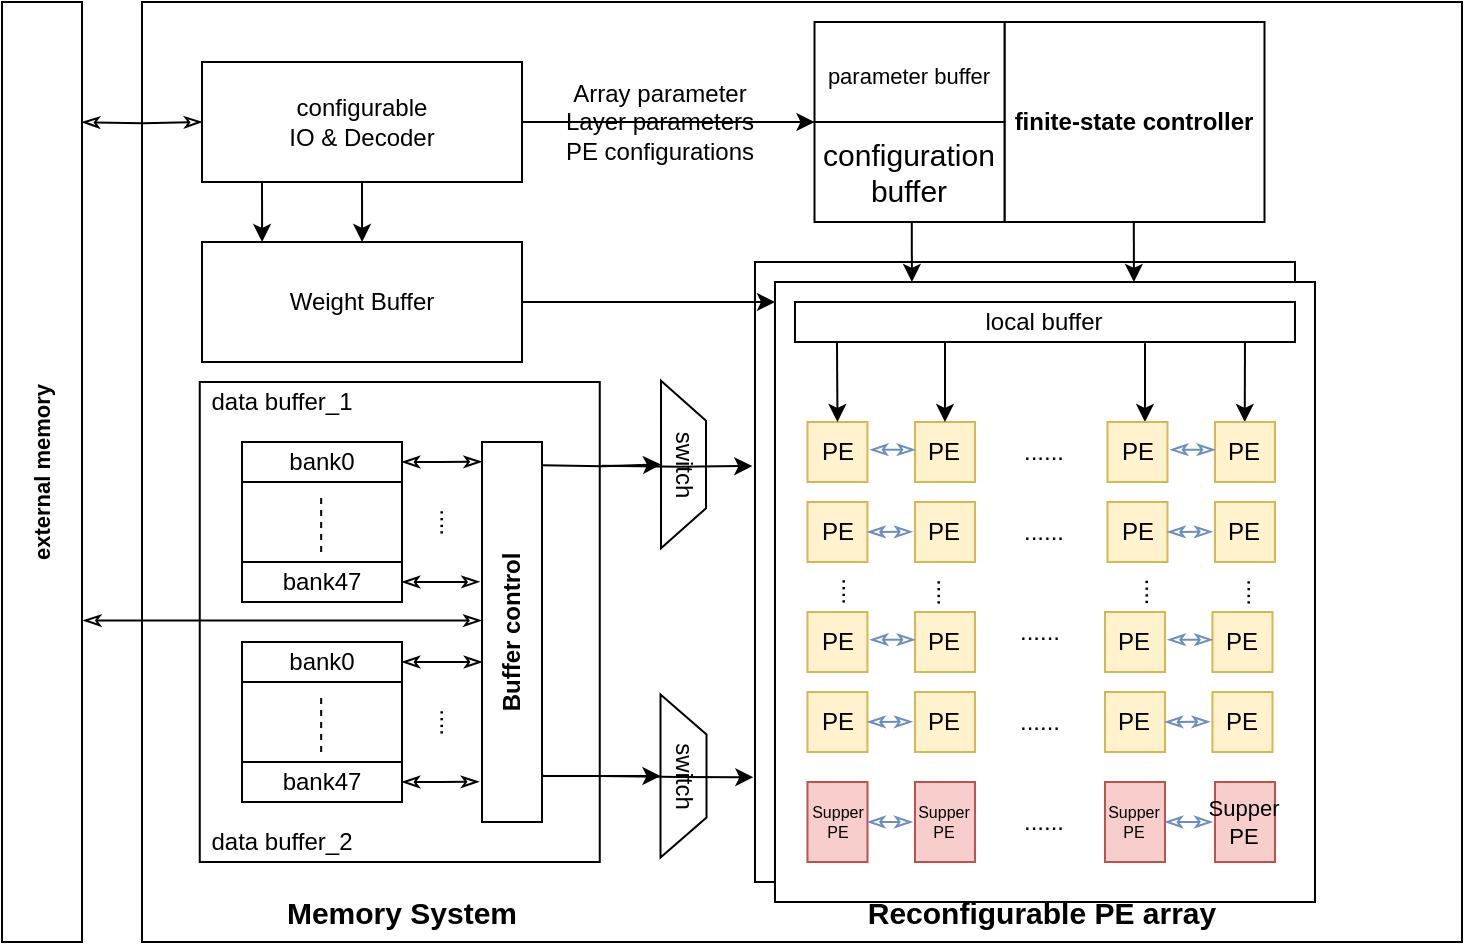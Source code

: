 <mxfile version="20.0.1" type="github">
  <diagram name="Page-1" id="099fd60b-425b-db50-ffb0-6b813814b670">
    <mxGraphModel dx="813" dy="454" grid="1" gridSize="10" guides="1" tooltips="1" connect="1" arrows="1" fold="1" page="1" pageScale="1" pageWidth="850" pageHeight="1100" background="none" math="0" shadow="0">
      <root>
        <mxCell id="0" />
        <mxCell id="1" parent="0" />
        <mxCell id="YWGqaz6Da9Mq3yNSdDmz-1" value="" style="rounded=0;whiteSpace=wrap;html=1;fontSize=11;" parent="1" vertex="1">
          <mxGeometry x="446.25" y="50" width="220" height="100" as="geometry" />
        </mxCell>
        <mxCell id="YWGqaz6Da9Mq3yNSdDmz-2" value="" style="rounded=0;whiteSpace=wrap;html=1;fontSize=11;" parent="1" vertex="1">
          <mxGeometry x="110" y="40" width="660" height="470" as="geometry" />
        </mxCell>
        <mxCell id="YWGqaz6Da9Mq3yNSdDmz-3" value="" style="rounded=0;whiteSpace=wrap;html=1;fontSize=8;" parent="1" vertex="1">
          <mxGeometry x="416.49" y="170" width="270" height="310" as="geometry" />
        </mxCell>
        <mxCell id="YWGqaz6Da9Mq3yNSdDmz-4" style="edgeStyle=orthogonalEdgeStyle;rounded=0;orthogonalLoop=1;jettySize=auto;html=1;exitX=1;exitY=0.5;exitDx=0;exitDy=0;entryX=0;entryY=0.5;entryDx=0;entryDy=0;fontSize=11;" parent="1" source="YWGqaz6Da9Mq3yNSdDmz-5" target="YWGqaz6Da9Mq3yNSdDmz-1" edge="1">
          <mxGeometry relative="1" as="geometry" />
        </mxCell>
        <mxCell id="YWGqaz6Da9Mq3yNSdDmz-5" value="configurable&lt;br&gt;IO &amp;amp; Decoder" style="rounded=0;whiteSpace=wrap;html=1;" parent="1" vertex="1">
          <mxGeometry x="140" y="70" width="160" height="60" as="geometry" />
        </mxCell>
        <mxCell id="YWGqaz6Da9Mq3yNSdDmz-6" value="Weight Buffer" style="rounded=0;whiteSpace=wrap;html=1;" parent="1" vertex="1">
          <mxGeometry x="140" y="160" width="160" height="60" as="geometry" />
        </mxCell>
        <mxCell id="YWGqaz6Da9Mq3yNSdDmz-7" value="" style="rounded=0;whiteSpace=wrap;html=1;" parent="1" vertex="1">
          <mxGeometry x="138.88" y="230" width="200" height="240" as="geometry" />
        </mxCell>
        <mxCell id="YWGqaz6Da9Mq3yNSdDmz-8" value="&lt;b&gt;finite-state controller&lt;/b&gt;" style="rounded=0;whiteSpace=wrap;html=1;" parent="1" vertex="1">
          <mxGeometry x="541.25" y="50" width="130" height="100" as="geometry" />
        </mxCell>
        <mxCell id="YWGqaz6Da9Mq3yNSdDmz-9" value="data buffer_1" style="text;html=1;strokeColor=none;fillColor=none;align=center;verticalAlign=middle;whiteSpace=wrap;rounded=0;" parent="1" vertex="1">
          <mxGeometry x="140" y="230" width="80" height="20" as="geometry" />
        </mxCell>
        <mxCell id="YWGqaz6Da9Mq3yNSdDmz-10" value="data buffer_2" style="text;html=1;strokeColor=none;fillColor=none;align=center;verticalAlign=middle;whiteSpace=wrap;rounded=0;" parent="1" vertex="1">
          <mxGeometry x="140" y="450" width="80" height="20" as="geometry" />
        </mxCell>
        <mxCell id="YWGqaz6Da9Mq3yNSdDmz-11" value="" style="whiteSpace=wrap;html=1;aspect=fixed;" parent="1" vertex="1">
          <mxGeometry x="160" y="260" width="80" height="80" as="geometry" />
        </mxCell>
        <mxCell id="yQk3hiWffTR-9DjD8e01-60" value="" style="edgeStyle=orthogonalEdgeStyle;rounded=0;orthogonalLoop=1;jettySize=auto;html=1;fontSize=11;startArrow=classicThin;startFill=0;endArrow=classicThin;endFill=0;entryX=-0.005;entryY=0.948;entryDx=0;entryDy=0;entryPerimeter=0;" edge="1" parent="1" source="YWGqaz6Da9Mq3yNSdDmz-12" target="YWGqaz6Da9Mq3yNSdDmz-19">
          <mxGeometry relative="1" as="geometry" />
        </mxCell>
        <mxCell id="YWGqaz6Da9Mq3yNSdDmz-12" value="bank0" style="rounded=0;whiteSpace=wrap;html=1;" parent="1" vertex="1">
          <mxGeometry x="160" y="260" width="80" height="20" as="geometry" />
        </mxCell>
        <mxCell id="yQk3hiWffTR-9DjD8e01-58" value="" style="edgeStyle=orthogonalEdgeStyle;rounded=0;orthogonalLoop=1;jettySize=auto;html=1;fontSize=11;startArrow=classicThin;startFill=0;endArrow=classicThin;endFill=0;entryX=-0.041;entryY=0.632;entryDx=0;entryDy=0;entryPerimeter=0;" edge="1" parent="1" source="YWGqaz6Da9Mq3yNSdDmz-13" target="YWGqaz6Da9Mq3yNSdDmz-19">
          <mxGeometry relative="1" as="geometry" />
        </mxCell>
        <mxCell id="YWGqaz6Da9Mq3yNSdDmz-13" value="bank47" style="rounded=0;whiteSpace=wrap;html=1;" parent="1" vertex="1">
          <mxGeometry x="160" y="320" width="80" height="20" as="geometry" />
        </mxCell>
        <mxCell id="YWGqaz6Da9Mq3yNSdDmz-14" value="" style="endArrow=none;dashed=1;html=1;rounded=0;" parent="1" edge="1">
          <mxGeometry width="50" height="50" relative="1" as="geometry">
            <mxPoint x="199.58" y="315" as="sourcePoint" />
            <mxPoint x="199.58" y="285" as="targetPoint" />
          </mxGeometry>
        </mxCell>
        <mxCell id="YWGqaz6Da9Mq3yNSdDmz-15" value="" style="whiteSpace=wrap;html=1;aspect=fixed;" parent="1" vertex="1">
          <mxGeometry x="160" y="360" width="80" height="80" as="geometry" />
        </mxCell>
        <mxCell id="yQk3hiWffTR-9DjD8e01-59" value="" style="edgeStyle=orthogonalEdgeStyle;rounded=0;orthogonalLoop=1;jettySize=auto;html=1;fontSize=11;startArrow=classicThin;startFill=0;endArrow=classicThin;endFill=0;" edge="1" parent="1" source="YWGqaz6Da9Mq3yNSdDmz-16" target="YWGqaz6Da9Mq3yNSdDmz-19">
          <mxGeometry relative="1" as="geometry">
            <Array as="points">
              <mxPoint x="280" y="370" />
              <mxPoint x="280" y="370" />
            </Array>
          </mxGeometry>
        </mxCell>
        <mxCell id="YWGqaz6Da9Mq3yNSdDmz-16" value="bank0" style="rounded=0;whiteSpace=wrap;html=1;" parent="1" vertex="1">
          <mxGeometry x="160" y="360" width="80" height="20" as="geometry" />
        </mxCell>
        <mxCell id="yQk3hiWffTR-9DjD8e01-57" value="" style="edgeStyle=orthogonalEdgeStyle;rounded=0;orthogonalLoop=1;jettySize=auto;html=1;fontSize=11;startArrow=classicThin;startFill=0;endArrow=classicThin;endFill=0;entryX=-0.05;entryY=0.106;entryDx=0;entryDy=0;entryPerimeter=0;" edge="1" parent="1" source="YWGqaz6Da9Mq3yNSdDmz-17" target="YWGqaz6Da9Mq3yNSdDmz-19">
          <mxGeometry relative="1" as="geometry" />
        </mxCell>
        <mxCell id="YWGqaz6Da9Mq3yNSdDmz-17" value="bank47" style="rounded=0;whiteSpace=wrap;html=1;" parent="1" vertex="1">
          <mxGeometry x="160" y="420" width="80" height="20" as="geometry" />
        </mxCell>
        <mxCell id="YWGqaz6Da9Mq3yNSdDmz-18" value="" style="endArrow=none;dashed=1;html=1;rounded=0;" parent="1" edge="1">
          <mxGeometry width="50" height="50" relative="1" as="geometry">
            <mxPoint x="199.58" y="415" as="sourcePoint" />
            <mxPoint x="199.58" y="385" as="targetPoint" />
          </mxGeometry>
        </mxCell>
        <mxCell id="YWGqaz6Da9Mq3yNSdDmz-19" value="Buffer control" style="rounded=0;whiteSpace=wrap;html=1;flipV=1;horizontal=0;fontStyle=1" parent="1" vertex="1">
          <mxGeometry x="280" y="260" width="30" height="190" as="geometry" />
        </mxCell>
        <mxCell id="YWGqaz6Da9Mq3yNSdDmz-20" value="switch" style="shape=trapezoid;perimeter=trapezoidPerimeter;whiteSpace=wrap;html=1;fixedSize=1;rotation=90;" parent="1" vertex="1">
          <mxGeometry x="338.88" y="260" width="83.75" height="22.5" as="geometry" />
        </mxCell>
        <mxCell id="YWGqaz6Da9Mq3yNSdDmz-21" value="switch" style="shape=trapezoid;perimeter=trapezoidPerimeter;whiteSpace=wrap;html=1;fixedSize=1;rotation=90;horizontal=1;" parent="1" vertex="1">
          <mxGeometry x="340" y="415.5" width="81.51" height="23" as="geometry" />
        </mxCell>
        <mxCell id="YWGqaz6Da9Mq3yNSdDmz-22" value="local buffer" style="rounded=0;whiteSpace=wrap;html=1;" parent="1" vertex="1">
          <mxGeometry x="426.49" y="180" width="250" height="20" as="geometry" />
        </mxCell>
        <mxCell id="YWGqaz6Da9Mq3yNSdDmz-23" value="PE" style="whiteSpace=wrap;html=1;aspect=fixed;fillColor=#fff2cc;strokeColor=#d6b656;" parent="1" vertex="1">
          <mxGeometry x="432.74" y="240" width="30" height="30" as="geometry" />
        </mxCell>
        <mxCell id="YWGqaz6Da9Mq3yNSdDmz-24" value="PE" style="whiteSpace=wrap;html=1;aspect=fixed;fillColor=#fff2cc;strokeColor=#d6b656;" parent="1" vertex="1">
          <mxGeometry x="486.49" y="240" width="30" height="30" as="geometry" />
        </mxCell>
        <mxCell id="YWGqaz6Da9Mq3yNSdDmz-27" value="PE" style="whiteSpace=wrap;html=1;aspect=fixed;fillColor=#fff2cc;strokeColor=#d6b656;" parent="1" vertex="1">
          <mxGeometry x="432.74" y="280" width="30" height="30" as="geometry" />
        </mxCell>
        <mxCell id="YWGqaz6Da9Mq3yNSdDmz-28" value="PE" style="whiteSpace=wrap;html=1;aspect=fixed;fillColor=#fff2cc;strokeColor=#d6b656;" parent="1" vertex="1">
          <mxGeometry x="486.49" y="280" width="30" height="30" as="geometry" />
        </mxCell>
        <mxCell id="YWGqaz6Da9Mq3yNSdDmz-39" value="Supper&lt;br style=&quot;font-size: 8px;&quot;&gt;PE" style="rounded=0;whiteSpace=wrap;html=1;fontSize=8;fillColor=#f8cecc;strokeColor=#b85450;" parent="1" vertex="1">
          <mxGeometry x="432.74" y="420" width="30" height="40" as="geometry" />
        </mxCell>
        <mxCell id="YWGqaz6Da9Mq3yNSdDmz-40" value="Supper&lt;br style=&quot;font-size: 8px;&quot;&gt;PE" style="rounded=0;whiteSpace=wrap;html=1;fontSize=8;fillColor=#f8cecc;strokeColor=#b85450;" parent="1" vertex="1">
          <mxGeometry x="486.49" y="420" width="30" height="40" as="geometry" />
        </mxCell>
        <mxCell id="YWGqaz6Da9Mq3yNSdDmz-41" value="Supper&lt;br style=&quot;font-size: 8px;&quot;&gt;PE" style="rounded=0;whiteSpace=wrap;html=1;fontSize=8;fillColor=#f8cecc;strokeColor=#b85450;" parent="1" vertex="1">
          <mxGeometry x="581.49" y="420" width="30" height="40" as="geometry" />
        </mxCell>
        <mxCell id="YWGqaz6Da9Mq3yNSdDmz-42" value="&lt;font style=&quot;font-size: 11px;&quot;&gt;Supper&lt;br style=&quot;font-size: 11px;&quot;&gt;PE&lt;/font&gt;" style="rounded=0;whiteSpace=wrap;html=1;fontSize=8;fillColor=#f8cecc;strokeColor=#b85450;" parent="1" vertex="1">
          <mxGeometry x="636.49" y="420" width="30" height="40" as="geometry" />
        </mxCell>
        <mxCell id="YWGqaz6Da9Mq3yNSdDmz-43" value="Reconfigurable PE array" style="text;html=1;strokeColor=none;fillColor=none;align=center;verticalAlign=middle;whiteSpace=wrap;rounded=0;fontSize=15;fontStyle=1" parent="1" vertex="1">
          <mxGeometry x="445.24" y="480" width="230" height="30" as="geometry" />
        </mxCell>
        <mxCell id="YWGqaz6Da9Mq3yNSdDmz-44" value="&lt;font style=&quot;font-size: 11px;&quot;&gt;parameter buffer&lt;/font&gt;" style="rounded=0;whiteSpace=wrap;html=1;fontSize=15;" parent="1" vertex="1">
          <mxGeometry x="446.25" y="50" width="95" height="50" as="geometry" />
        </mxCell>
        <mxCell id="YWGqaz6Da9Mq3yNSdDmz-45" value="configuration&lt;br&gt;buffer" style="rounded=0;whiteSpace=wrap;html=1;fontSize=15;" parent="1" vertex="1">
          <mxGeometry x="446.25" y="100" width="95" height="50" as="geometry" />
        </mxCell>
        <mxCell id="YWGqaz6Da9Mq3yNSdDmz-46" value="&lt;b&gt;external memory&lt;/b&gt;" style="rounded=0;whiteSpace=wrap;html=1;fontSize=11;horizontal=0;" parent="1" vertex="1">
          <mxGeometry x="40" y="40" width="40" height="470" as="geometry" />
        </mxCell>
        <mxCell id="YWGqaz6Da9Mq3yNSdDmz-47" value="Memory System" style="text;html=1;strokeColor=none;fillColor=none;align=center;verticalAlign=middle;whiteSpace=wrap;rounded=0;fontSize=15;fontStyle=1" parent="1" vertex="1">
          <mxGeometry x="140" y="480" width="200" height="30" as="geometry" />
        </mxCell>
        <mxCell id="YWGqaz6Da9Mq3yNSdDmz-48" value="" style="endArrow=classicThin;startArrow=classicThin;html=1;rounded=0;fontSize=11;exitX=0;exitY=0.5;exitDx=0;exitDy=0;entryX=1.044;entryY=0.462;entryDx=0;entryDy=0;entryPerimeter=0;startFill=0;endFill=0;fillColor=#dae8fc;strokeColor=#6c8ebf;" parent="1" target="YWGqaz6Da9Mq3yNSdDmz-23" edge="1">
          <mxGeometry width="50" height="50" relative="1" as="geometry">
            <mxPoint x="486.49" y="253.86" as="sourcePoint" />
            <mxPoint x="464.06" y="256.14" as="targetPoint" />
          </mxGeometry>
        </mxCell>
        <mxCell id="YWGqaz6Da9Mq3yNSdDmz-49" value="" style="endArrow=classicThin;startArrow=classicThin;html=1;rounded=0;fontSize=11;exitX=0;exitY=0.5;exitDx=0;exitDy=0;startFill=0;endFill=0;fillColor=#dae8fc;strokeColor=#6c8ebf;" parent="1" edge="1" target="YWGqaz6Da9Mq3yNSdDmz-27">
          <mxGeometry width="50" height="50" relative="1" as="geometry">
            <mxPoint x="485.17" y="294.92" as="sourcePoint" />
            <mxPoint x="466.49" y="294.92" as="targetPoint" />
          </mxGeometry>
        </mxCell>
        <mxCell id="YWGqaz6Da9Mq3yNSdDmz-52" value="" style="endArrow=classicThin;startArrow=classicThin;html=1;rounded=0;fontSize=11;exitX=0;exitY=0.5;exitDx=0;exitDy=0;entryX=1;entryY=0.5;entryDx=0;entryDy=0;startFill=0;endFill=0;fillColor=#dae8fc;strokeColor=#6c8ebf;" parent="1" edge="1" target="YWGqaz6Da9Mq3yNSdDmz-39">
          <mxGeometry width="50" height="50" relative="1" as="geometry">
            <mxPoint x="485.17" y="440" as="sourcePoint" />
            <mxPoint x="466.49" y="440" as="targetPoint" />
          </mxGeometry>
        </mxCell>
        <mxCell id="YWGqaz6Da9Mq3yNSdDmz-57" value="" style="endArrow=classicThin;startArrow=classicThin;html=1;rounded=0;fontSize=11;exitX=0;exitY=0.5;exitDx=0;exitDy=0;entryX=1;entryY=0.5;entryDx=0;entryDy=0;startFill=0;endFill=0;fillColor=#dae8fc;strokeColor=#6c8ebf;" parent="1" edge="1" target="YWGqaz6Da9Mq3yNSdDmz-41">
          <mxGeometry width="50" height="50" relative="1" as="geometry">
            <mxPoint x="635.17" y="440" as="sourcePoint" />
            <mxPoint x="616.49" y="440" as="targetPoint" />
          </mxGeometry>
        </mxCell>
        <mxCell id="YWGqaz6Da9Mq3yNSdDmz-58" value="" style="endArrow=classic;html=1;rounded=0;fontSize=11;entryX=0.5;entryY=0;entryDx=0;entryDy=0;" parent="1" target="YWGqaz6Da9Mq3yNSdDmz-23" edge="1">
          <mxGeometry width="50" height="50" relative="1" as="geometry">
            <mxPoint x="447.49" y="200" as="sourcePoint" />
            <mxPoint x="496.49" y="220" as="targetPoint" />
          </mxGeometry>
        </mxCell>
        <mxCell id="YWGqaz6Da9Mq3yNSdDmz-59" value="" style="endArrow=classic;html=1;rounded=0;fontSize=11;entryX=0.5;entryY=0;entryDx=0;entryDy=0;exitX=0.3;exitY=0.981;exitDx=0;exitDy=0;exitPerimeter=0;" parent="1" edge="1" target="YWGqaz6Da9Mq3yNSdDmz-24" source="YWGqaz6Da9Mq3yNSdDmz-22">
          <mxGeometry width="50" height="50" relative="1" as="geometry">
            <mxPoint x="501.49" y="200" as="sourcePoint" />
            <mxPoint x="501.3" y="229.02" as="targetPoint" />
          </mxGeometry>
        </mxCell>
        <mxCell id="YWGqaz6Da9Mq3yNSdDmz-60" value="" style="endArrow=classic;html=1;rounded=0;fontSize=11;entryX=0.5;entryY=0;entryDx=0;entryDy=0;exitX=0.7;exitY=1.029;exitDx=0;exitDy=0;exitPerimeter=0;" parent="1" edge="1" source="YWGqaz6Da9Mq3yNSdDmz-22">
          <mxGeometry width="50" height="50" relative="1" as="geometry">
            <mxPoint x="601.49" y="210" as="sourcePoint" />
            <mxPoint x="601.49" y="240" as="targetPoint" />
          </mxGeometry>
        </mxCell>
        <mxCell id="YWGqaz6Da9Mq3yNSdDmz-61" value="" style="endArrow=classic;html=1;rounded=0;fontSize=11;entryX=0.5;entryY=0;entryDx=0;entryDy=0;" parent="1" edge="1">
          <mxGeometry width="50" height="50" relative="1" as="geometry">
            <mxPoint x="651.49" y="200" as="sourcePoint" />
            <mxPoint x="651.37" y="240" as="targetPoint" />
          </mxGeometry>
        </mxCell>
        <mxCell id="yQk3hiWffTR-9DjD8e01-1" value="Array parameter&lt;br&gt;Layer parameters&lt;br&gt;PE configurations" style="text;html=1;strokeColor=none;fillColor=none;align=center;verticalAlign=middle;whiteSpace=wrap;rounded=0;" vertex="1" parent="1">
          <mxGeometry x="270" y="85" width="198" height="30" as="geometry" />
        </mxCell>
        <mxCell id="yQk3hiWffTR-9DjD8e01-2" value="" style="endArrow=classic;html=1;rounded=0;fontSize=11;entryX=0.5;entryY=0;entryDx=0;entryDy=0;" edge="1" parent="1">
          <mxGeometry width="50" height="50" relative="1" as="geometry">
            <mxPoint x="220" y="130" as="sourcePoint" />
            <mxPoint x="220.05" y="160" as="targetPoint" />
          </mxGeometry>
        </mxCell>
        <mxCell id="yQk3hiWffTR-9DjD8e01-5" value="...." style="text;html=1;strokeColor=none;fillColor=none;align=center;verticalAlign=middle;whiteSpace=wrap;rounded=0;horizontal=0;" vertex="1" parent="1">
          <mxGeometry x="438.99" y="320" width="17.5" height="10" as="geometry" />
        </mxCell>
        <mxCell id="yQk3hiWffTR-9DjD8e01-7" value="...." style="text;html=1;strokeColor=none;fillColor=none;align=center;verticalAlign=middle;whiteSpace=wrap;rounded=0;horizontal=0;" vertex="1" parent="1">
          <mxGeometry x="486.49" y="320" width="17.5" height="10" as="geometry" />
        </mxCell>
        <mxCell id="yQk3hiWffTR-9DjD8e01-8" value="...." style="text;html=1;strokeColor=none;fillColor=none;align=center;verticalAlign=middle;whiteSpace=wrap;rounded=0;horizontal=0;" vertex="1" parent="1">
          <mxGeometry x="590.24" y="320" width="17.5" height="10" as="geometry" />
        </mxCell>
        <mxCell id="yQk3hiWffTR-9DjD8e01-9" value="...." style="text;html=1;strokeColor=none;fillColor=none;align=center;verticalAlign=middle;whiteSpace=wrap;rounded=0;horizontal=0;" vertex="1" parent="1">
          <mxGeometry x="641.49" y="320" width="17.5" height="10" as="geometry" />
        </mxCell>
        <mxCell id="yQk3hiWffTR-9DjD8e01-10" value="......" style="text;html=1;strokeColor=none;fillColor=none;align=center;verticalAlign=middle;whiteSpace=wrap;rounded=0;" vertex="1" parent="1">
          <mxGeometry x="521.49" y="240" width="60" height="30" as="geometry" />
        </mxCell>
        <mxCell id="yQk3hiWffTR-9DjD8e01-11" value="......" style="text;html=1;strokeColor=none;fillColor=none;align=center;verticalAlign=middle;whiteSpace=wrap;rounded=0;" vertex="1" parent="1">
          <mxGeometry x="521.49" y="280" width="60" height="30" as="geometry" />
        </mxCell>
        <mxCell id="yQk3hiWffTR-9DjD8e01-12" value="......" style="text;html=1;strokeColor=none;fillColor=none;align=center;verticalAlign=middle;whiteSpace=wrap;rounded=0;" vertex="1" parent="1">
          <mxGeometry x="518.99" y="330" width="60" height="30" as="geometry" />
        </mxCell>
        <mxCell id="yQk3hiWffTR-9DjD8e01-13" value="......" style="text;html=1;strokeColor=none;fillColor=none;align=center;verticalAlign=middle;whiteSpace=wrap;rounded=0;" vertex="1" parent="1">
          <mxGeometry x="518.99" y="375" width="60" height="30" as="geometry" />
        </mxCell>
        <mxCell id="yQk3hiWffTR-9DjD8e01-14" value="......" style="text;html=1;strokeColor=none;fillColor=none;align=center;verticalAlign=middle;whiteSpace=wrap;rounded=0;" vertex="1" parent="1">
          <mxGeometry x="521.49" y="425" width="60" height="30" as="geometry" />
        </mxCell>
        <mxCell id="yQk3hiWffTR-9DjD8e01-15" style="edgeStyle=orthogonalEdgeStyle;rounded=0;orthogonalLoop=1;jettySize=auto;html=1;exitX=1;exitY=0.5;exitDx=0;exitDy=0;entryX=0.5;entryY=1;entryDx=0;entryDy=0;fontSize=11;" edge="1" parent="1" target="YWGqaz6Da9Mq3yNSdDmz-20">
          <mxGeometry relative="1" as="geometry">
            <mxPoint x="310" y="271.63" as="sourcePoint" />
            <mxPoint x="552.5" y="271.63" as="targetPoint" />
          </mxGeometry>
        </mxCell>
        <mxCell id="yQk3hiWffTR-9DjD8e01-16" style="edgeStyle=orthogonalEdgeStyle;rounded=0;orthogonalLoop=1;jettySize=auto;html=1;exitX=1.005;exitY=0.127;exitDx=0;exitDy=0;fontSize=11;entryX=0.5;entryY=1;entryDx=0;entryDy=0;exitPerimeter=0;" edge="1" parent="1" source="YWGqaz6Da9Mq3yNSdDmz-19" target="YWGqaz6Da9Mq3yNSdDmz-21">
          <mxGeometry relative="1" as="geometry">
            <mxPoint x="310" y="424.76" as="sourcePoint" />
            <mxPoint x="381.005" y="425" as="targetPoint" />
            <Array as="points">
              <mxPoint x="310" y="427" />
            </Array>
          </mxGeometry>
        </mxCell>
        <mxCell id="yQk3hiWffTR-9DjD8e01-17" style="edgeStyle=orthogonalEdgeStyle;rounded=0;orthogonalLoop=1;jettySize=auto;html=1;exitX=0.5;exitY=0;exitDx=0;exitDy=0;entryX=-0.005;entryY=0.329;entryDx=0;entryDy=0;fontSize=11;entryPerimeter=0;" edge="1" parent="1" target="YWGqaz6Da9Mq3yNSdDmz-3">
          <mxGeometry relative="1" as="geometry">
            <mxPoint x="339.995" y="271.87" as="sourcePoint" />
            <mxPoint x="327.495" y="281.87" as="targetPoint" />
          </mxGeometry>
        </mxCell>
        <mxCell id="yQk3hiWffTR-9DjD8e01-18" style="edgeStyle=orthogonalEdgeStyle;rounded=0;orthogonalLoop=1;jettySize=auto;html=1;entryX=-0.003;entryY=0.831;entryDx=0;entryDy=0;fontSize=11;entryPerimeter=0;exitX=0.5;exitY=0;exitDx=0;exitDy=0;" edge="1" parent="1" target="YWGqaz6Da9Mq3yNSdDmz-3">
          <mxGeometry relative="1" as="geometry">
            <mxPoint x="340.245" y="427" as="sourcePoint" />
            <mxPoint x="425.14" y="281.99" as="targetPoint" />
          </mxGeometry>
        </mxCell>
        <mxCell id="yQk3hiWffTR-9DjD8e01-19" style="edgeStyle=orthogonalEdgeStyle;rounded=0;orthogonalLoop=1;jettySize=auto;html=1;exitX=1;exitY=0.5;exitDx=0;exitDy=0;entryX=0;entryY=0.5;entryDx=0;entryDy=0;fontSize=11;" edge="1" parent="1" source="YWGqaz6Da9Mq3yNSdDmz-6" target="YWGqaz6Da9Mq3yNSdDmz-22">
          <mxGeometry relative="1" as="geometry">
            <mxPoint x="413.505" y="281.87" as="sourcePoint" />
            <mxPoint x="488.65" y="281.99" as="targetPoint" />
          </mxGeometry>
        </mxCell>
        <mxCell id="yQk3hiWffTR-9DjD8e01-20" value="" style="endArrow=classic;html=1;rounded=0;fontSize=11;entryX=0.5;entryY=0;entryDx=0;entryDy=0;" edge="1" parent="1">
          <mxGeometry width="50" height="50" relative="1" as="geometry">
            <mxPoint x="170" y="130" as="sourcePoint" />
            <mxPoint x="170.05" y="160" as="targetPoint" />
          </mxGeometry>
        </mxCell>
        <mxCell id="yQk3hiWffTR-9DjD8e01-21" value="" style="endArrow=classic;html=1;rounded=0;fontSize=11;entryX=0.5;entryY=0;entryDx=0;entryDy=0;" edge="1" parent="1">
          <mxGeometry width="50" height="50" relative="1" as="geometry">
            <mxPoint x="605.91" y="150" as="sourcePoint" />
            <mxPoint x="605.96" y="180" as="targetPoint" />
          </mxGeometry>
        </mxCell>
        <mxCell id="yQk3hiWffTR-9DjD8e01-22" value="" style="endArrow=classic;html=1;rounded=0;fontSize=11;entryX=0.5;entryY=0;entryDx=0;entryDy=0;" edge="1" parent="1">
          <mxGeometry width="50" height="50" relative="1" as="geometry">
            <mxPoint x="494.9" y="150" as="sourcePoint" />
            <mxPoint x="494.95" y="180" as="targetPoint" />
          </mxGeometry>
        </mxCell>
        <mxCell id="yQk3hiWffTR-9DjD8e01-26" value="PE" style="whiteSpace=wrap;html=1;aspect=fixed;fillColor=#fff2cc;strokeColor=#d6b656;" vertex="1" parent="1">
          <mxGeometry x="582.74" y="240" width="30" height="30" as="geometry" />
        </mxCell>
        <mxCell id="yQk3hiWffTR-9DjD8e01-27" value="PE" style="whiteSpace=wrap;html=1;aspect=fixed;fillColor=#fff2cc;strokeColor=#d6b656;" vertex="1" parent="1">
          <mxGeometry x="636.49" y="240" width="30" height="30" as="geometry" />
        </mxCell>
        <mxCell id="yQk3hiWffTR-9DjD8e01-28" value="PE" style="whiteSpace=wrap;html=1;aspect=fixed;fillColor=#fff2cc;strokeColor=#d6b656;" vertex="1" parent="1">
          <mxGeometry x="582.74" y="280" width="30" height="30" as="geometry" />
        </mxCell>
        <mxCell id="yQk3hiWffTR-9DjD8e01-29" value="PE" style="whiteSpace=wrap;html=1;aspect=fixed;fillColor=#fff2cc;strokeColor=#d6b656;" vertex="1" parent="1">
          <mxGeometry x="636.49" y="280" width="30" height="30" as="geometry" />
        </mxCell>
        <mxCell id="yQk3hiWffTR-9DjD8e01-30" value="" style="endArrow=classicThin;startArrow=classicThin;html=1;rounded=0;fontSize=11;exitX=0;exitY=0.5;exitDx=0;exitDy=0;entryX=1.044;entryY=0.462;entryDx=0;entryDy=0;entryPerimeter=0;startFill=0;endFill=0;fillColor=#dae8fc;strokeColor=#6c8ebf;" edge="1" parent="1" target="yQk3hiWffTR-9DjD8e01-26">
          <mxGeometry width="50" height="50" relative="1" as="geometry">
            <mxPoint x="636.49" y="253.86" as="sourcePoint" />
            <mxPoint x="614.06" y="256.14" as="targetPoint" />
          </mxGeometry>
        </mxCell>
        <mxCell id="yQk3hiWffTR-9DjD8e01-31" value="" style="endArrow=classicThin;startArrow=classicThin;html=1;rounded=0;fontSize=11;exitX=0;exitY=0.5;exitDx=0;exitDy=0;startFill=0;endFill=0;fillColor=#dae8fc;strokeColor=#6c8ebf;" edge="1" parent="1" target="yQk3hiWffTR-9DjD8e01-28">
          <mxGeometry width="50" height="50" relative="1" as="geometry">
            <mxPoint x="635.17" y="294.92" as="sourcePoint" />
            <mxPoint x="616.49" y="294.92" as="targetPoint" />
          </mxGeometry>
        </mxCell>
        <mxCell id="yQk3hiWffTR-9DjD8e01-34" value="PE" style="whiteSpace=wrap;html=1;aspect=fixed;fillColor=#fff2cc;strokeColor=#d6b656;" vertex="1" parent="1">
          <mxGeometry x="432.74" y="335" width="30" height="30" as="geometry" />
        </mxCell>
        <mxCell id="yQk3hiWffTR-9DjD8e01-35" value="PE" style="whiteSpace=wrap;html=1;aspect=fixed;fillColor=#fff2cc;strokeColor=#d6b656;" vertex="1" parent="1">
          <mxGeometry x="486.49" y="335" width="30" height="30" as="geometry" />
        </mxCell>
        <mxCell id="yQk3hiWffTR-9DjD8e01-36" value="PE" style="whiteSpace=wrap;html=1;aspect=fixed;fillColor=#fff2cc;strokeColor=#d6b656;" vertex="1" parent="1">
          <mxGeometry x="432.74" y="375" width="30" height="30" as="geometry" />
        </mxCell>
        <mxCell id="yQk3hiWffTR-9DjD8e01-37" value="PE" style="whiteSpace=wrap;html=1;aspect=fixed;fillColor=#fff2cc;strokeColor=#d6b656;" vertex="1" parent="1">
          <mxGeometry x="486.49" y="375" width="30" height="30" as="geometry" />
        </mxCell>
        <mxCell id="yQk3hiWffTR-9DjD8e01-38" value="" style="endArrow=classicThin;startArrow=classicThin;html=1;rounded=0;fontSize=11;exitX=0;exitY=0.5;exitDx=0;exitDy=0;entryX=1.044;entryY=0.462;entryDx=0;entryDy=0;entryPerimeter=0;startFill=0;endFill=0;fillColor=#dae8fc;strokeColor=#6c8ebf;" edge="1" parent="1" target="yQk3hiWffTR-9DjD8e01-34">
          <mxGeometry width="50" height="50" relative="1" as="geometry">
            <mxPoint x="486.49" y="348.86" as="sourcePoint" />
            <mxPoint x="464.06" y="351.14" as="targetPoint" />
          </mxGeometry>
        </mxCell>
        <mxCell id="yQk3hiWffTR-9DjD8e01-39" value="" style="endArrow=classicThin;startArrow=classicThin;html=1;rounded=0;fontSize=11;exitX=0;exitY=0.5;exitDx=0;exitDy=0;startFill=0;endFill=0;fillColor=#dae8fc;strokeColor=#6c8ebf;" edge="1" parent="1" target="yQk3hiWffTR-9DjD8e01-36">
          <mxGeometry width="50" height="50" relative="1" as="geometry">
            <mxPoint x="485.17" y="389.92" as="sourcePoint" />
            <mxPoint x="466.49" y="389.92" as="targetPoint" />
          </mxGeometry>
        </mxCell>
        <mxCell id="yQk3hiWffTR-9DjD8e01-42" value="PE" style="whiteSpace=wrap;html=1;aspect=fixed;fillColor=#fff2cc;strokeColor=#d6b656;" vertex="1" parent="1">
          <mxGeometry x="581.49" y="335" width="30" height="30" as="geometry" />
        </mxCell>
        <mxCell id="yQk3hiWffTR-9DjD8e01-43" value="PE" style="whiteSpace=wrap;html=1;aspect=fixed;fillColor=#fff2cc;strokeColor=#d6b656;" vertex="1" parent="1">
          <mxGeometry x="635.24" y="335" width="30" height="30" as="geometry" />
        </mxCell>
        <mxCell id="yQk3hiWffTR-9DjD8e01-44" value="PE" style="whiteSpace=wrap;html=1;aspect=fixed;fillColor=#fff2cc;strokeColor=#d6b656;" vertex="1" parent="1">
          <mxGeometry x="581.49" y="375" width="30" height="30" as="geometry" />
        </mxCell>
        <mxCell id="yQk3hiWffTR-9DjD8e01-45" value="PE" style="whiteSpace=wrap;html=1;aspect=fixed;fillColor=#fff2cc;strokeColor=#d6b656;" vertex="1" parent="1">
          <mxGeometry x="635.24" y="375" width="30" height="30" as="geometry" />
        </mxCell>
        <mxCell id="yQk3hiWffTR-9DjD8e01-46" value="" style="endArrow=classicThin;startArrow=classicThin;html=1;rounded=0;fontSize=11;exitX=0;exitY=0.5;exitDx=0;exitDy=0;entryX=1.044;entryY=0.462;entryDx=0;entryDy=0;entryPerimeter=0;startFill=0;endFill=0;fillColor=#dae8fc;strokeColor=#6c8ebf;" edge="1" parent="1" target="yQk3hiWffTR-9DjD8e01-42">
          <mxGeometry width="50" height="50" relative="1" as="geometry">
            <mxPoint x="635.24" y="348.86" as="sourcePoint" />
            <mxPoint x="612.81" y="351.14" as="targetPoint" />
          </mxGeometry>
        </mxCell>
        <mxCell id="yQk3hiWffTR-9DjD8e01-47" value="" style="endArrow=classicThin;startArrow=classicThin;html=1;rounded=0;fontSize=11;exitX=0;exitY=0.5;exitDx=0;exitDy=0;startFill=0;endFill=0;fillColor=#dae8fc;strokeColor=#6c8ebf;" edge="1" parent="1" target="yQk3hiWffTR-9DjD8e01-44">
          <mxGeometry width="50" height="50" relative="1" as="geometry">
            <mxPoint x="633.92" y="389.92" as="sourcePoint" />
            <mxPoint x="615.24" y="389.92" as="targetPoint" />
          </mxGeometry>
        </mxCell>
        <mxCell id="yQk3hiWffTR-9DjD8e01-51" value="...." style="text;html=1;strokeColor=none;fillColor=none;align=center;verticalAlign=middle;whiteSpace=wrap;rounded=0;horizontal=0;" vertex="1" parent="1">
          <mxGeometry x="252.5" y="295" width="7.5" height="10" as="geometry" />
        </mxCell>
        <mxCell id="yQk3hiWffTR-9DjD8e01-52" value="...." style="text;html=1;strokeColor=none;fillColor=none;align=center;verticalAlign=middle;whiteSpace=wrap;rounded=0;horizontal=0;" vertex="1" parent="1">
          <mxGeometry x="252.5" y="395" width="7.5" height="10" as="geometry" />
        </mxCell>
        <mxCell id="yQk3hiWffTR-9DjD8e01-61" value="" style="rounded=0;whiteSpace=wrap;html=1;fontSize=8;" vertex="1" parent="1">
          <mxGeometry x="426.49" y="180" width="270" height="310" as="geometry" />
        </mxCell>
        <mxCell id="yQk3hiWffTR-9DjD8e01-62" value="local buffer" style="rounded=0;whiteSpace=wrap;html=1;" vertex="1" parent="1">
          <mxGeometry x="436.49" y="190" width="250" height="20" as="geometry" />
        </mxCell>
        <mxCell id="yQk3hiWffTR-9DjD8e01-63" value="PE" style="whiteSpace=wrap;html=1;aspect=fixed;fillColor=#fff2cc;strokeColor=#d6b656;" vertex="1" parent="1">
          <mxGeometry x="442.74" y="250" width="30" height="30" as="geometry" />
        </mxCell>
        <mxCell id="yQk3hiWffTR-9DjD8e01-64" value="PE" style="whiteSpace=wrap;html=1;aspect=fixed;fillColor=#fff2cc;strokeColor=#d6b656;" vertex="1" parent="1">
          <mxGeometry x="496.49" y="250" width="30" height="30" as="geometry" />
        </mxCell>
        <mxCell id="yQk3hiWffTR-9DjD8e01-65" value="PE" style="whiteSpace=wrap;html=1;aspect=fixed;fillColor=#fff2cc;strokeColor=#d6b656;" vertex="1" parent="1">
          <mxGeometry x="442.74" y="290" width="30" height="30" as="geometry" />
        </mxCell>
        <mxCell id="yQk3hiWffTR-9DjD8e01-66" value="PE" style="whiteSpace=wrap;html=1;aspect=fixed;fillColor=#fff2cc;strokeColor=#d6b656;" vertex="1" parent="1">
          <mxGeometry x="496.49" y="290" width="30" height="30" as="geometry" />
        </mxCell>
        <mxCell id="yQk3hiWffTR-9DjD8e01-67" value="Supper&lt;br style=&quot;font-size: 8px;&quot;&gt;PE" style="rounded=0;whiteSpace=wrap;html=1;fontSize=8;fillColor=#f8cecc;strokeColor=#b85450;" vertex="1" parent="1">
          <mxGeometry x="442.74" y="430" width="30" height="40" as="geometry" />
        </mxCell>
        <mxCell id="yQk3hiWffTR-9DjD8e01-68" value="Supper&lt;br style=&quot;font-size: 8px;&quot;&gt;PE" style="rounded=0;whiteSpace=wrap;html=1;fontSize=8;fillColor=#f8cecc;strokeColor=#b85450;" vertex="1" parent="1">
          <mxGeometry x="496.49" y="430" width="30" height="40" as="geometry" />
        </mxCell>
        <mxCell id="yQk3hiWffTR-9DjD8e01-69" value="Supper&lt;br style=&quot;font-size: 8px;&quot;&gt;PE" style="rounded=0;whiteSpace=wrap;html=1;fontSize=8;fillColor=#f8cecc;strokeColor=#b85450;" vertex="1" parent="1">
          <mxGeometry x="591.49" y="430" width="30" height="40" as="geometry" />
        </mxCell>
        <mxCell id="yQk3hiWffTR-9DjD8e01-70" value="&lt;font style=&quot;font-size: 11px;&quot;&gt;Supper&lt;br style=&quot;font-size: 11px;&quot;&gt;PE&lt;/font&gt;" style="rounded=0;whiteSpace=wrap;html=1;fontSize=8;fillColor=#f8cecc;strokeColor=#b85450;" vertex="1" parent="1">
          <mxGeometry x="646.49" y="430" width="30" height="40" as="geometry" />
        </mxCell>
        <mxCell id="yQk3hiWffTR-9DjD8e01-72" value="" style="endArrow=classicThin;startArrow=classicThin;html=1;rounded=0;fontSize=11;exitX=0;exitY=0.5;exitDx=0;exitDy=0;entryX=1.044;entryY=0.462;entryDx=0;entryDy=0;entryPerimeter=0;startFill=0;endFill=0;fillColor=#dae8fc;strokeColor=#6c8ebf;" edge="1" parent="1" target="yQk3hiWffTR-9DjD8e01-63">
          <mxGeometry width="50" height="50" relative="1" as="geometry">
            <mxPoint x="496.49" y="263.86" as="sourcePoint" />
            <mxPoint x="474.06" y="266.14" as="targetPoint" />
          </mxGeometry>
        </mxCell>
        <mxCell id="yQk3hiWffTR-9DjD8e01-73" value="" style="endArrow=classicThin;startArrow=classicThin;html=1;rounded=0;fontSize=11;exitX=0;exitY=0.5;exitDx=0;exitDy=0;startFill=0;endFill=0;fillColor=#dae8fc;strokeColor=#6c8ebf;" edge="1" parent="1" target="yQk3hiWffTR-9DjD8e01-65">
          <mxGeometry width="50" height="50" relative="1" as="geometry">
            <mxPoint x="495.17" y="304.92" as="sourcePoint" />
            <mxPoint x="476.49" y="304.92" as="targetPoint" />
          </mxGeometry>
        </mxCell>
        <mxCell id="yQk3hiWffTR-9DjD8e01-74" value="" style="endArrow=classicThin;startArrow=classicThin;html=1;rounded=0;fontSize=11;exitX=0;exitY=0.5;exitDx=0;exitDy=0;entryX=1;entryY=0.5;entryDx=0;entryDy=0;startFill=0;endFill=0;fillColor=#dae8fc;strokeColor=#6c8ebf;" edge="1" parent="1" target="yQk3hiWffTR-9DjD8e01-67">
          <mxGeometry width="50" height="50" relative="1" as="geometry">
            <mxPoint x="495.17" y="450" as="sourcePoint" />
            <mxPoint x="476.49" y="450" as="targetPoint" />
          </mxGeometry>
        </mxCell>
        <mxCell id="yQk3hiWffTR-9DjD8e01-75" value="" style="endArrow=classicThin;startArrow=classicThin;html=1;rounded=0;fontSize=11;exitX=0;exitY=0.5;exitDx=0;exitDy=0;entryX=1;entryY=0.5;entryDx=0;entryDy=0;startFill=0;endFill=0;fillColor=#dae8fc;strokeColor=#6c8ebf;" edge="1" parent="1" target="yQk3hiWffTR-9DjD8e01-69">
          <mxGeometry width="50" height="50" relative="1" as="geometry">
            <mxPoint x="645.17" y="450" as="sourcePoint" />
            <mxPoint x="626.49" y="450" as="targetPoint" />
          </mxGeometry>
        </mxCell>
        <mxCell id="yQk3hiWffTR-9DjD8e01-76" value="" style="endArrow=classic;html=1;rounded=0;fontSize=11;entryX=0.5;entryY=0;entryDx=0;entryDy=0;" edge="1" parent="1" target="yQk3hiWffTR-9DjD8e01-63">
          <mxGeometry width="50" height="50" relative="1" as="geometry">
            <mxPoint x="457.49" y="210" as="sourcePoint" />
            <mxPoint x="506.49" y="230" as="targetPoint" />
          </mxGeometry>
        </mxCell>
        <mxCell id="yQk3hiWffTR-9DjD8e01-77" value="" style="endArrow=classic;html=1;rounded=0;fontSize=11;entryX=0.5;entryY=0;entryDx=0;entryDy=0;exitX=0.3;exitY=0.981;exitDx=0;exitDy=0;exitPerimeter=0;" edge="1" parent="1" source="yQk3hiWffTR-9DjD8e01-62" target="yQk3hiWffTR-9DjD8e01-64">
          <mxGeometry width="50" height="50" relative="1" as="geometry">
            <mxPoint x="511.49" y="210" as="sourcePoint" />
            <mxPoint x="511.3" y="239.02" as="targetPoint" />
          </mxGeometry>
        </mxCell>
        <mxCell id="yQk3hiWffTR-9DjD8e01-78" value="" style="endArrow=classic;html=1;rounded=0;fontSize=11;entryX=0.5;entryY=0;entryDx=0;entryDy=0;exitX=0.7;exitY=1.029;exitDx=0;exitDy=0;exitPerimeter=0;" edge="1" parent="1" source="yQk3hiWffTR-9DjD8e01-62">
          <mxGeometry width="50" height="50" relative="1" as="geometry">
            <mxPoint x="611.49" y="220" as="sourcePoint" />
            <mxPoint x="611.49" y="250" as="targetPoint" />
          </mxGeometry>
        </mxCell>
        <mxCell id="yQk3hiWffTR-9DjD8e01-79" value="" style="endArrow=classic;html=1;rounded=0;fontSize=11;entryX=0.5;entryY=0;entryDx=0;entryDy=0;" edge="1" parent="1">
          <mxGeometry width="50" height="50" relative="1" as="geometry">
            <mxPoint x="661.49" y="210" as="sourcePoint" />
            <mxPoint x="661.37" y="250" as="targetPoint" />
          </mxGeometry>
        </mxCell>
        <mxCell id="yQk3hiWffTR-9DjD8e01-80" value="...." style="text;html=1;strokeColor=none;fillColor=none;align=center;verticalAlign=middle;whiteSpace=wrap;rounded=0;horizontal=0;" vertex="1" parent="1">
          <mxGeometry x="448.99" y="330" width="17.5" height="10" as="geometry" />
        </mxCell>
        <mxCell id="yQk3hiWffTR-9DjD8e01-81" value="...." style="text;html=1;strokeColor=none;fillColor=none;align=center;verticalAlign=middle;whiteSpace=wrap;rounded=0;horizontal=0;" vertex="1" parent="1">
          <mxGeometry x="496.49" y="330" width="17.5" height="10" as="geometry" />
        </mxCell>
        <mxCell id="yQk3hiWffTR-9DjD8e01-82" value="...." style="text;html=1;strokeColor=none;fillColor=none;align=center;verticalAlign=middle;whiteSpace=wrap;rounded=0;horizontal=0;" vertex="1" parent="1">
          <mxGeometry x="600.24" y="330" width="17.5" height="10" as="geometry" />
        </mxCell>
        <mxCell id="yQk3hiWffTR-9DjD8e01-83" value="...." style="text;html=1;strokeColor=none;fillColor=none;align=center;verticalAlign=middle;whiteSpace=wrap;rounded=0;horizontal=0;" vertex="1" parent="1">
          <mxGeometry x="651.49" y="330" width="17.5" height="10" as="geometry" />
        </mxCell>
        <mxCell id="yQk3hiWffTR-9DjD8e01-84" value="......" style="text;html=1;strokeColor=none;fillColor=none;align=center;verticalAlign=middle;whiteSpace=wrap;rounded=0;" vertex="1" parent="1">
          <mxGeometry x="531.49" y="250" width="60" height="30" as="geometry" />
        </mxCell>
        <mxCell id="yQk3hiWffTR-9DjD8e01-85" value="......" style="text;html=1;strokeColor=none;fillColor=none;align=center;verticalAlign=middle;whiteSpace=wrap;rounded=0;" vertex="1" parent="1">
          <mxGeometry x="531.49" y="290" width="60" height="30" as="geometry" />
        </mxCell>
        <mxCell id="yQk3hiWffTR-9DjD8e01-86" value="......" style="text;html=1;strokeColor=none;fillColor=none;align=center;verticalAlign=middle;whiteSpace=wrap;rounded=0;" vertex="1" parent="1">
          <mxGeometry x="528.99" y="340" width="60" height="30" as="geometry" />
        </mxCell>
        <mxCell id="yQk3hiWffTR-9DjD8e01-87" value="......" style="text;html=1;strokeColor=none;fillColor=none;align=center;verticalAlign=middle;whiteSpace=wrap;rounded=0;" vertex="1" parent="1">
          <mxGeometry x="528.99" y="385" width="60" height="30" as="geometry" />
        </mxCell>
        <mxCell id="yQk3hiWffTR-9DjD8e01-88" value="......" style="text;html=1;strokeColor=none;fillColor=none;align=center;verticalAlign=middle;whiteSpace=wrap;rounded=0;" vertex="1" parent="1">
          <mxGeometry x="531.49" y="435" width="60" height="30" as="geometry" />
        </mxCell>
        <mxCell id="yQk3hiWffTR-9DjD8e01-89" value="PE" style="whiteSpace=wrap;html=1;aspect=fixed;fillColor=#fff2cc;strokeColor=#d6b656;" vertex="1" parent="1">
          <mxGeometry x="592.74" y="250" width="30" height="30" as="geometry" />
        </mxCell>
        <mxCell id="yQk3hiWffTR-9DjD8e01-90" value="PE" style="whiteSpace=wrap;html=1;aspect=fixed;fillColor=#fff2cc;strokeColor=#d6b656;" vertex="1" parent="1">
          <mxGeometry x="646.49" y="250" width="30" height="30" as="geometry" />
        </mxCell>
        <mxCell id="yQk3hiWffTR-9DjD8e01-91" value="PE" style="whiteSpace=wrap;html=1;aspect=fixed;fillColor=#fff2cc;strokeColor=#d6b656;" vertex="1" parent="1">
          <mxGeometry x="592.74" y="290" width="30" height="30" as="geometry" />
        </mxCell>
        <mxCell id="yQk3hiWffTR-9DjD8e01-92" value="PE" style="whiteSpace=wrap;html=1;aspect=fixed;fillColor=#fff2cc;strokeColor=#d6b656;" vertex="1" parent="1">
          <mxGeometry x="646.49" y="290" width="30" height="30" as="geometry" />
        </mxCell>
        <mxCell id="yQk3hiWffTR-9DjD8e01-93" value="" style="endArrow=classicThin;startArrow=classicThin;html=1;rounded=0;fontSize=11;exitX=0;exitY=0.5;exitDx=0;exitDy=0;entryX=1.044;entryY=0.462;entryDx=0;entryDy=0;entryPerimeter=0;startFill=0;endFill=0;fillColor=#dae8fc;strokeColor=#6c8ebf;" edge="1" parent="1" target="yQk3hiWffTR-9DjD8e01-89">
          <mxGeometry width="50" height="50" relative="1" as="geometry">
            <mxPoint x="646.49" y="263.86" as="sourcePoint" />
            <mxPoint x="624.06" y="266.14" as="targetPoint" />
          </mxGeometry>
        </mxCell>
        <mxCell id="yQk3hiWffTR-9DjD8e01-94" value="" style="endArrow=classicThin;startArrow=classicThin;html=1;rounded=0;fontSize=11;exitX=0;exitY=0.5;exitDx=0;exitDy=0;startFill=0;endFill=0;fillColor=#dae8fc;strokeColor=#6c8ebf;" edge="1" parent="1" target="yQk3hiWffTR-9DjD8e01-91">
          <mxGeometry width="50" height="50" relative="1" as="geometry">
            <mxPoint x="645.17" y="304.92" as="sourcePoint" />
            <mxPoint x="626.49" y="304.92" as="targetPoint" />
          </mxGeometry>
        </mxCell>
        <mxCell id="yQk3hiWffTR-9DjD8e01-95" value="PE" style="whiteSpace=wrap;html=1;aspect=fixed;fillColor=#fff2cc;strokeColor=#d6b656;" vertex="1" parent="1">
          <mxGeometry x="442.74" y="345" width="30" height="30" as="geometry" />
        </mxCell>
        <mxCell id="yQk3hiWffTR-9DjD8e01-96" value="PE" style="whiteSpace=wrap;html=1;aspect=fixed;fillColor=#fff2cc;strokeColor=#d6b656;" vertex="1" parent="1">
          <mxGeometry x="496.49" y="345" width="30" height="30" as="geometry" />
        </mxCell>
        <mxCell id="yQk3hiWffTR-9DjD8e01-97" value="PE" style="whiteSpace=wrap;html=1;aspect=fixed;fillColor=#fff2cc;strokeColor=#d6b656;" vertex="1" parent="1">
          <mxGeometry x="442.74" y="385" width="30" height="30" as="geometry" />
        </mxCell>
        <mxCell id="yQk3hiWffTR-9DjD8e01-98" value="PE" style="whiteSpace=wrap;html=1;aspect=fixed;fillColor=#fff2cc;strokeColor=#d6b656;" vertex="1" parent="1">
          <mxGeometry x="496.49" y="385" width="30" height="30" as="geometry" />
        </mxCell>
        <mxCell id="yQk3hiWffTR-9DjD8e01-99" value="" style="endArrow=classicThin;startArrow=classicThin;html=1;rounded=0;fontSize=11;exitX=0;exitY=0.5;exitDx=0;exitDy=0;entryX=1.044;entryY=0.462;entryDx=0;entryDy=0;entryPerimeter=0;startFill=0;endFill=0;fillColor=#dae8fc;strokeColor=#6c8ebf;" edge="1" parent="1" target="yQk3hiWffTR-9DjD8e01-95">
          <mxGeometry width="50" height="50" relative="1" as="geometry">
            <mxPoint x="496.49" y="358.86" as="sourcePoint" />
            <mxPoint x="474.06" y="361.14" as="targetPoint" />
          </mxGeometry>
        </mxCell>
        <mxCell id="yQk3hiWffTR-9DjD8e01-100" value="" style="endArrow=classicThin;startArrow=classicThin;html=1;rounded=0;fontSize=11;exitX=0;exitY=0.5;exitDx=0;exitDy=0;startFill=0;endFill=0;fillColor=#dae8fc;strokeColor=#6c8ebf;" edge="1" parent="1" target="yQk3hiWffTR-9DjD8e01-97">
          <mxGeometry width="50" height="50" relative="1" as="geometry">
            <mxPoint x="495.17" y="399.92" as="sourcePoint" />
            <mxPoint x="476.49" y="399.92" as="targetPoint" />
          </mxGeometry>
        </mxCell>
        <mxCell id="yQk3hiWffTR-9DjD8e01-101" value="PE" style="whiteSpace=wrap;html=1;aspect=fixed;fillColor=#fff2cc;strokeColor=#d6b656;" vertex="1" parent="1">
          <mxGeometry x="591.49" y="345" width="30" height="30" as="geometry" />
        </mxCell>
        <mxCell id="yQk3hiWffTR-9DjD8e01-102" value="PE" style="whiteSpace=wrap;html=1;aspect=fixed;fillColor=#fff2cc;strokeColor=#d6b656;" vertex="1" parent="1">
          <mxGeometry x="645.24" y="345" width="30" height="30" as="geometry" />
        </mxCell>
        <mxCell id="yQk3hiWffTR-9DjD8e01-103" value="PE" style="whiteSpace=wrap;html=1;aspect=fixed;fillColor=#fff2cc;strokeColor=#d6b656;" vertex="1" parent="1">
          <mxGeometry x="591.49" y="385" width="30" height="30" as="geometry" />
        </mxCell>
        <mxCell id="yQk3hiWffTR-9DjD8e01-104" value="PE" style="whiteSpace=wrap;html=1;aspect=fixed;fillColor=#fff2cc;strokeColor=#d6b656;" vertex="1" parent="1">
          <mxGeometry x="645.24" y="385" width="30" height="30" as="geometry" />
        </mxCell>
        <mxCell id="yQk3hiWffTR-9DjD8e01-105" value="" style="endArrow=classicThin;startArrow=classicThin;html=1;rounded=0;fontSize=11;exitX=0;exitY=0.5;exitDx=0;exitDy=0;entryX=1.044;entryY=0.462;entryDx=0;entryDy=0;entryPerimeter=0;startFill=0;endFill=0;fillColor=#dae8fc;strokeColor=#6c8ebf;" edge="1" parent="1" target="yQk3hiWffTR-9DjD8e01-101">
          <mxGeometry width="50" height="50" relative="1" as="geometry">
            <mxPoint x="645.24" y="358.86" as="sourcePoint" />
            <mxPoint x="622.81" y="361.14" as="targetPoint" />
          </mxGeometry>
        </mxCell>
        <mxCell id="yQk3hiWffTR-9DjD8e01-106" value="" style="endArrow=classicThin;startArrow=classicThin;html=1;rounded=0;fontSize=11;exitX=0;exitY=0.5;exitDx=0;exitDy=0;startFill=0;endFill=0;fillColor=#dae8fc;strokeColor=#6c8ebf;" edge="1" parent="1" target="yQk3hiWffTR-9DjD8e01-103">
          <mxGeometry width="50" height="50" relative="1" as="geometry">
            <mxPoint x="643.92" y="399.92" as="sourcePoint" />
            <mxPoint x="625.24" y="399.92" as="targetPoint" />
          </mxGeometry>
        </mxCell>
        <mxCell id="yQk3hiWffTR-9DjD8e01-107" value="" style="edgeStyle=orthogonalEdgeStyle;rounded=0;orthogonalLoop=1;jettySize=auto;html=1;fontSize=11;startArrow=classicThin;startFill=0;endArrow=classicThin;endFill=0;entryX=0;entryY=0.5;entryDx=0;entryDy=0;" edge="1" parent="1" target="YWGqaz6Da9Mq3yNSdDmz-5">
          <mxGeometry relative="1" as="geometry">
            <mxPoint x="80" y="100.12" as="sourcePoint" />
            <mxPoint x="119.85" y="100" as="targetPoint" />
            <Array as="points" />
          </mxGeometry>
        </mxCell>
        <mxCell id="yQk3hiWffTR-9DjD8e01-108" value="" style="edgeStyle=orthogonalEdgeStyle;rounded=0;orthogonalLoop=1;jettySize=auto;html=1;fontSize=11;startArrow=classicThin;startFill=0;endArrow=classicThin;endFill=0;entryX=-0.011;entryY=0.53;entryDx=0;entryDy=0;entryPerimeter=0;exitX=1.017;exitY=0.658;exitDx=0;exitDy=0;exitPerimeter=0;" edge="1" parent="1" source="YWGqaz6Da9Mq3yNSdDmz-46" target="YWGqaz6Da9Mq3yNSdDmz-19">
          <mxGeometry relative="1" as="geometry">
            <mxPoint x="78.88" y="355.12" as="sourcePoint" />
            <mxPoint x="138.88" y="355" as="targetPoint" />
            <Array as="points" />
          </mxGeometry>
        </mxCell>
      </root>
    </mxGraphModel>
  </diagram>
</mxfile>
